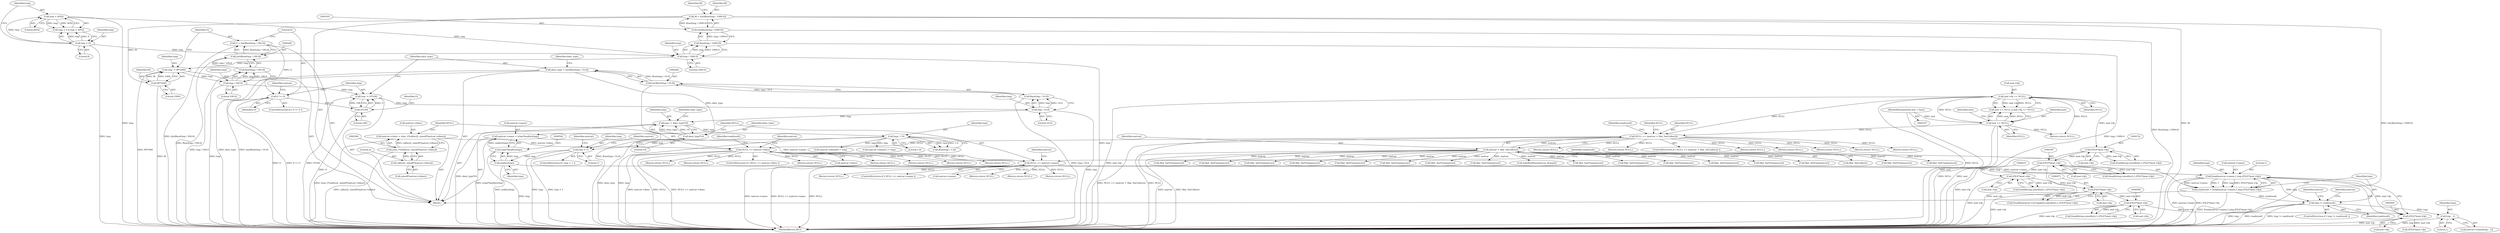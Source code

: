 digraph "0_matio_651a8e28099edb5fbb9e4e1d4d3238848f446c9a@API" {
"1000570" [label="(Call,tmp != readresult)"];
"1000558" [label="(Call,fread(matvar->name,1,tmp,(FILE*)mat->fp))"];
"1000546" [label="(Call,NULL == matvar->name)"];
"1000378" [label="(Call,NULL == matvar->dims)"];
"1000136" [label="(Call,NULL == (matvar = Mat_VarCalloc()))"];
"1000124" [label="(Call,mat == NULL)"];
"1000108" [label="(MethodParameterIn,mat_t *mat)"];
"1000127" [label="(Call,mat->fp == NULL)"];
"1000138" [label="(Call,matvar = Mat_VarCalloc())"];
"1000364" [label="(Call,matvar->dims = (size_t*)calloc(2, sizeof(*matvar->dims)))"];
"1000368" [label="(Call,(size_t*)calloc(2, sizeof(*matvar->dims)))"];
"1000370" [label="(Call,calloc(2, sizeof(*matvar->dims)))"];
"1000537" [label="(Call,matvar->name = (char*)malloc(tmp))"];
"1000541" [label="(Call,(char*)malloc(tmp))"];
"1000543" [label="(Call,malloc(tmp))"];
"1000529" [label="(Call,tmp < 1)"];
"1000327" [label="(Call,tmp / 1.0)"];
"1000317" [label="(Call,tmp -= data_type*10)"];
"1000319" [label="(Call,data_type*10)"];
"1000259" [label="(Call,data_type = (int)floor(tmp / 10.0))"];
"1000261" [label="(Call,(int)floor(tmp / 10.0))"];
"1000263" [label="(Call,floor(tmp / 10.0))"];
"1000264" [label="(Call,tmp / 10.0)"];
"1000254" [label="(Call,tmp -= O*100)"];
"1000256" [label="(Call,O*100)"];
"1000246" [label="(Call,0 != O)"];
"1000237" [label="(Call,O = (int)floor(tmp / 100.0))"];
"1000239" [label="(Call,(int)floor(tmp / 100.0))"];
"1000241" [label="(Call,floor(tmp / 100.0))"];
"1000242" [label="(Call,tmp / 100.0)"];
"1000232" [label="(Call,tmp -= M*1000)"];
"1000234" [label="(Call,M*1000)"];
"1000190" [label="(Call,M = (int)floor(tmp / 1000.0))"];
"1000192" [label="(Call,(int)floor(tmp / 1000.0))"];
"1000194" [label="(Call,floor(tmp / 1000.0))"];
"1000195" [label="(Call,tmp / 1000.0)"];
"1000175" [label="(Call,tmp > 4052)"];
"1000172" [label="(Call,tmp < 0)"];
"1000564" [label="(Call,(FILE*)mat->fp)"];
"1000507" [label="(Call,(FILE*)mat->fp)"];
"1000470" [label="(Call,(FILE*)mat->fp)"];
"1000432" [label="(Call,(FILE*)mat->fp)"];
"1000396" [label="(Call,(FILE*)mat->fp)"];
"1000151" [label="(Call,(FILE*)mat->fp)"];
"1000556" [label="(Call,readresult = fread(matvar->name,1,tmp,(FILE*)mat->fp))"];
"1000585" [label="(Call,tmp - 1)"];
"1000576" [label="(Return,return NULL;)"];
"1000177" [label="(Literal,4052)"];
"1000230" [label="(Return,return NULL;)"];
"1000480" [label="(Call,Mat_VarFree(matvar))"];
"1000321" [label="(Literal,10)"];
"1000153" [label="(Call,mat->fp)"];
"1000235" [label="(Identifier,M)"];
"1000563" [label="(Identifier,tmp)"];
"1000236" [label="(Literal,1000)"];
"1000566" [label="(Call,mat->fp)"];
"1000472" [label="(Call,mat->fp)"];
"1000372" [label="(Call,sizeof(*matvar->dims))"];
"1000458" [label="(Return,return NULL;)"];
"1000247" [label="(Literal,0)"];
"1000108" [label="(MethodParameterIn,mat_t *mat)"];
"1000534" [label="(Identifier,matvar)"];
"1000556" [label="(Call,readresult = fread(matvar->name,1,tmp,(FILE*)mat->fp))"];
"1000326" [label="(Call,floor(tmp / 1.0))"];
"1000570" [label="(Call,tmp != readresult)"];
"1000171" [label="(Call,tmp < 0 || tmp > 4052)"];
"1000541" [label="(Call,(char*)malloc(tmp))"];
"1000234" [label="(Call,M*1000)"];
"1000131" [label="(Identifier,NULL)"];
"1000172" [label="(Call,tmp < 0)"];
"1000265" [label="(Identifier,tmp)"];
"1000318" [label="(Identifier,tmp)"];
"1000268" [label="(Identifier,data_type)"];
"1000250" [label="(Call,Mat_VarFree(matvar))"];
"1000422" [label="(Return,return NULL;)"];
"1000462" [label="(Call,fread(&(matvar->isComplex),sizeof(int),1,(FILE*)mat->fp))"];
"1000232" [label="(Call,tmp -= M*1000)"];
"1000552" [label="(Call,Mat_VarFree(matvar))"];
"1000145" [label="(Call,fread(&tmp,sizeof(int),1,(FILE*)mat->fp))"];
"1000255" [label="(Identifier,tmp)"];
"1000266" [label="(Literal,10.0)"];
"1000228" [label="(Call,Mat_VarFree(matvar))"];
"1000543" [label="(Call,malloc(tmp))"];
"1000378" [label="(Call,NULL == matvar->dims)"];
"1000258" [label="(Literal,100)"];
"1000389" [label="(Identifier,readresult)"];
"1000142" [label="(Identifier,NULL)"];
"1000396" [label="(Call,(FILE*)mat->fp)"];
"1000199" [label="(Identifier,M)"];
"1000320" [label="(Identifier,data_type)"];
"1000420" [label="(Call,Mat_VarFree(matvar))"];
"1000357" [label="(Return,return NULL;)"];
"1000329" [label="(Literal,1.0)"];
"1000135" [label="(ControlStructure,if ( NULL == (matvar = Mat_VarCalloc()) ))"];
"1000109" [label="(Block,)"];
"1000386" [label="(Return,return NULL;)"];
"1000233" [label="(Identifier,tmp)"];
"1000615" [label="(Return,return NULL;)"];
"1000572" [label="(Identifier,readresult)"];
"1000241" [label="(Call,floor(tmp / 100.0))"];
"1000151" [label="(Call,(FILE*)mat->fp)"];
"1000495" [label="(Call,Mat_VarFree(matvar))"];
"1000517" [label="(Call,Mat_VarFree(matvar))"];
"1000574" [label="(Call,Mat_VarFree(matvar))"];
"1000596" [label="(Call,(FILE*)mat->fp)"];
"1000192" [label="(Call,(int)floor(tmp / 1000.0))"];
"1000635" [label="(Call,SafeMulDims(matvar, &tmp2))"];
"1000390" [label="(Call,fread(&tmp,sizeof(int),1,(FILE*)mat->fp))"];
"1000544" [label="(Identifier,tmp)"];
"1000548" [label="(Call,matvar->name)"];
"1000564" [label="(Call,(FILE*)mat->fp)"];
"1000317" [label="(Call,tmp -= data_type*10)"];
"1000139" [label="(Identifier,matvar)"];
"1000531" [label="(Literal,1)"];
"1000571" [label="(Identifier,tmp)"];
"1000315" [label="(Return,return NULL;)"];
"1000575" [label="(Identifier,matvar)"];
"1000173" [label="(Identifier,tmp)"];
"1000554" [label="(Return,return NULL;)"];
"1000665" [label="(MethodReturn,RET)"];
"1000264" [label="(Call,tmp / 10.0)"];
"1000161" [label="(Call,Mat_VarFree(matvar))"];
"1000368" [label="(Call,(size_t*)calloc(2, sizeof(*matvar->dims)))"];
"1000128" [label="(Call,mat->fp)"];
"1000557" [label="(Identifier,readresult)"];
"1000323" [label="(Identifier,class_type)"];
"1000194" [label="(Call,floor(tmp / 1000.0))"];
"1000129" [label="(Identifier,mat)"];
"1000497" [label="(Return,return NULL;)"];
"1000174" [label="(Literal,0)"];
"1000196" [label="(Identifier,tmp)"];
"1000546" [label="(Call,NULL == matvar->name)"];
"1000175" [label="(Call,tmp > 4052)"];
"1000398" [label="(Call,mat->fp)"];
"1000535" [label="(Return,return NULL;)"];
"1000456" [label="(Call,Mat_VarFree(matvar))"];
"1000569" [label="(ControlStructure,if ( tmp != readresult ))"];
"1000370" [label="(Call,calloc(2, sizeof(*matvar->dims)))"];
"1000583" [label="(Identifier,matvar)"];
"1000585" [label="(Call,tmp - 1)"];
"1000539" [label="(Identifier,matvar)"];
"1000188" [label="(Return,return NULL;)"];
"1000259" [label="(Call,data_type = (int)floor(tmp / 10.0))"];
"1000529" [label="(Call,tmp < 1)"];
"1000470" [label="(Call,(FILE*)mat->fp)"];
"1000533" [label="(Call,Mat_VarFree(matvar))"];
"1000245" [label="(ControlStructure,if ( 0 != O ))"];
"1000254" [label="(Call,tmp -= O*100)"];
"1000530" [label="(Identifier,tmp)"];
"1000237" [label="(Call,O = (int)floor(tmp / 100.0))"];
"1000545" [label="(ControlStructure,if ( NULL == matvar->name ))"];
"1000501" [label="(Call,fread(&tmp,sizeof(int),1,(FILE*)mat->fp))"];
"1000408" [label="(Call,matvar->dims[0] = tmp)"];
"1000190" [label="(Call,M = (int)floor(tmp / 1000.0))"];
"1000327" [label="(Call,tmp / 1.0)"];
"1000141" [label="(Return,return NULL;)"];
"1000528" [label="(ControlStructure,if ( tmp < 1 ))"];
"1000191" [label="(Identifier,M)"];
"1000385" [label="(Identifier,matvar)"];
"1000507" [label="(Call,(FILE*)mat->fp)"];
"1000256" [label="(Call,O*100)"];
"1000377" [label="(ControlStructure,if ( NULL == matvar->dims ))"];
"1000558" [label="(Call,fread(matvar->name,1,tmp,(FILE*)mat->fp))"];
"1000246" [label="(Call,0 != O)"];
"1000239" [label="(Call,(int)floor(tmp / 100.0))"];
"1000537" [label="(Call,matvar->name = (char*)malloc(tmp))"];
"1000195" [label="(Call,tmp / 1000.0)"];
"1000238" [label="(Identifier,O)"];
"1000138" [label="(Call,matvar = Mat_VarCalloc())"];
"1000519" [label="(Return,return NULL;)"];
"1000586" [label="(Identifier,tmp)"];
"1000243" [label="(Identifier,tmp)"];
"1000426" [label="(Call,fread(&tmp,sizeof(int),1,(FILE*)mat->fp))"];
"1000186" [label="(Call,Mat_VarFree(matvar))"];
"1000611" [label="(Call,Mat_VarFree(matvar))"];
"1000132" [label="(Return,return NULL;)"];
"1000559" [label="(Call,matvar->name)"];
"1000553" [label="(Identifier,matvar)"];
"1000380" [label="(Call,matvar->dims)"];
"1000261" [label="(Call,(int)floor(tmp / 10.0))"];
"1000263" [label="(Call,floor(tmp / 10.0))"];
"1000257" [label="(Identifier,O)"];
"1000176" [label="(Identifier,tmp)"];
"1000365" [label="(Call,matvar->dims)"];
"1000444" [label="(Call,matvar->dims[1] = tmp)"];
"1000646" [label="(Return,return NULL;)"];
"1000163" [label="(Return,return NULL;)"];
"1000482" [label="(Return,return NULL;)"];
"1000581" [label="(Call,matvar->name[tmp - 1])"];
"1000244" [label="(Literal,100.0)"];
"1000328" [label="(Identifier,tmp)"];
"1000384" [label="(Call,Mat_VarFree(matvar))"];
"1000140" [label="(Call,Mat_VarCalloc())"];
"1000562" [label="(Literal,1)"];
"1000137" [label="(Identifier,NULL)"];
"1000127" [label="(Call,mat->fp == NULL)"];
"1000379" [label="(Identifier,NULL)"];
"1000252" [label="(Return,return NULL;)"];
"1000313" [label="(Call,Mat_VarFree(matvar))"];
"1000144" [label="(Identifier,readresult)"];
"1000371" [label="(Literal,2)"];
"1000434" [label="(Call,mat->fp)"];
"1000587" [label="(Literal,1)"];
"1000126" [label="(Identifier,NULL)"];
"1000260" [label="(Identifier,data_type)"];
"1000509" [label="(Call,mat->fp)"];
"1000242" [label="(Call,tmp / 100.0)"];
"1000319" [label="(Call,data_type*10)"];
"1000125" [label="(Identifier,mat)"];
"1000538" [label="(Call,matvar->name)"];
"1000123" [label="(Call,mat == NULL || mat->fp == NULL)"];
"1000136" [label="(Call,NULL == (matvar = Mat_VarCalloc()))"];
"1000364" [label="(Call,matvar->dims = (size_t*)calloc(2, sizeof(*matvar->dims)))"];
"1000355" [label="(Call,Mat_VarFree(matvar))"];
"1000124" [label="(Call,mat == NULL)"];
"1000251" [label="(Identifier,matvar)"];
"1000197" [label="(Literal,1000.0)"];
"1000432" [label="(Call,(FILE*)mat->fp)"];
"1000547" [label="(Identifier,NULL)"];
"1000248" [label="(Identifier,O)"];
"1000570" -> "1000569"  [label="AST: "];
"1000570" -> "1000572"  [label="CFG: "];
"1000571" -> "1000570"  [label="AST: "];
"1000572" -> "1000570"  [label="AST: "];
"1000575" -> "1000570"  [label="CFG: "];
"1000583" -> "1000570"  [label="CFG: "];
"1000570" -> "1000665"  [label="DDG: tmp"];
"1000570" -> "1000665"  [label="DDG: readresult"];
"1000570" -> "1000665"  [label="DDG: tmp != readresult"];
"1000558" -> "1000570"  [label="DDG: tmp"];
"1000556" -> "1000570"  [label="DDG: readresult"];
"1000570" -> "1000585"  [label="DDG: tmp"];
"1000558" -> "1000556"  [label="AST: "];
"1000558" -> "1000564"  [label="CFG: "];
"1000559" -> "1000558"  [label="AST: "];
"1000562" -> "1000558"  [label="AST: "];
"1000563" -> "1000558"  [label="AST: "];
"1000564" -> "1000558"  [label="AST: "];
"1000556" -> "1000558"  [label="CFG: "];
"1000558" -> "1000665"  [label="DDG: matvar->name"];
"1000558" -> "1000665"  [label="DDG: (FILE*)mat->fp"];
"1000558" -> "1000556"  [label="DDG: matvar->name"];
"1000558" -> "1000556"  [label="DDG: 1"];
"1000558" -> "1000556"  [label="DDG: tmp"];
"1000558" -> "1000556"  [label="DDG: (FILE*)mat->fp"];
"1000546" -> "1000558"  [label="DDG: matvar->name"];
"1000543" -> "1000558"  [label="DDG: tmp"];
"1000564" -> "1000558"  [label="DDG: mat->fp"];
"1000546" -> "1000545"  [label="AST: "];
"1000546" -> "1000548"  [label="CFG: "];
"1000547" -> "1000546"  [label="AST: "];
"1000548" -> "1000546"  [label="AST: "];
"1000553" -> "1000546"  [label="CFG: "];
"1000557" -> "1000546"  [label="CFG: "];
"1000546" -> "1000665"  [label="DDG: matvar->name"];
"1000546" -> "1000665"  [label="DDG: NULL == matvar->name"];
"1000546" -> "1000665"  [label="DDG: NULL"];
"1000378" -> "1000546"  [label="DDG: NULL"];
"1000537" -> "1000546"  [label="DDG: matvar->name"];
"1000546" -> "1000554"  [label="DDG: NULL"];
"1000546" -> "1000576"  [label="DDG: NULL"];
"1000546" -> "1000615"  [label="DDG: NULL"];
"1000546" -> "1000646"  [label="DDG: NULL"];
"1000378" -> "1000377"  [label="AST: "];
"1000378" -> "1000380"  [label="CFG: "];
"1000379" -> "1000378"  [label="AST: "];
"1000380" -> "1000378"  [label="AST: "];
"1000385" -> "1000378"  [label="CFG: "];
"1000389" -> "1000378"  [label="CFG: "];
"1000378" -> "1000665"  [label="DDG: matvar->dims"];
"1000378" -> "1000665"  [label="DDG: NULL"];
"1000378" -> "1000665"  [label="DDG: NULL == matvar->dims"];
"1000136" -> "1000378"  [label="DDG: NULL"];
"1000364" -> "1000378"  [label="DDG: matvar->dims"];
"1000378" -> "1000386"  [label="DDG: NULL"];
"1000378" -> "1000422"  [label="DDG: NULL"];
"1000378" -> "1000458"  [label="DDG: NULL"];
"1000378" -> "1000482"  [label="DDG: NULL"];
"1000378" -> "1000497"  [label="DDG: NULL"];
"1000378" -> "1000519"  [label="DDG: NULL"];
"1000378" -> "1000535"  [label="DDG: NULL"];
"1000136" -> "1000135"  [label="AST: "];
"1000136" -> "1000138"  [label="CFG: "];
"1000137" -> "1000136"  [label="AST: "];
"1000138" -> "1000136"  [label="AST: "];
"1000142" -> "1000136"  [label="CFG: "];
"1000144" -> "1000136"  [label="CFG: "];
"1000136" -> "1000665"  [label="DDG: NULL == (matvar = Mat_VarCalloc())"];
"1000136" -> "1000665"  [label="DDG: NULL"];
"1000124" -> "1000136"  [label="DDG: NULL"];
"1000127" -> "1000136"  [label="DDG: NULL"];
"1000138" -> "1000136"  [label="DDG: matvar"];
"1000136" -> "1000141"  [label="DDG: NULL"];
"1000136" -> "1000163"  [label="DDG: NULL"];
"1000136" -> "1000188"  [label="DDG: NULL"];
"1000136" -> "1000230"  [label="DDG: NULL"];
"1000136" -> "1000252"  [label="DDG: NULL"];
"1000136" -> "1000315"  [label="DDG: NULL"];
"1000136" -> "1000357"  [label="DDG: NULL"];
"1000124" -> "1000123"  [label="AST: "];
"1000124" -> "1000126"  [label="CFG: "];
"1000125" -> "1000124"  [label="AST: "];
"1000126" -> "1000124"  [label="AST: "];
"1000129" -> "1000124"  [label="CFG: "];
"1000123" -> "1000124"  [label="CFG: "];
"1000124" -> "1000665"  [label="DDG: NULL"];
"1000124" -> "1000665"  [label="DDG: mat"];
"1000124" -> "1000123"  [label="DDG: mat"];
"1000124" -> "1000123"  [label="DDG: NULL"];
"1000108" -> "1000124"  [label="DDG: mat"];
"1000124" -> "1000127"  [label="DDG: NULL"];
"1000124" -> "1000132"  [label="DDG: NULL"];
"1000108" -> "1000107"  [label="AST: "];
"1000108" -> "1000665"  [label="DDG: mat"];
"1000127" -> "1000123"  [label="AST: "];
"1000127" -> "1000131"  [label="CFG: "];
"1000128" -> "1000127"  [label="AST: "];
"1000131" -> "1000127"  [label="AST: "];
"1000123" -> "1000127"  [label="CFG: "];
"1000127" -> "1000665"  [label="DDG: mat->fp"];
"1000127" -> "1000665"  [label="DDG: NULL"];
"1000127" -> "1000123"  [label="DDG: mat->fp"];
"1000127" -> "1000123"  [label="DDG: NULL"];
"1000127" -> "1000132"  [label="DDG: NULL"];
"1000127" -> "1000151"  [label="DDG: mat->fp"];
"1000138" -> "1000140"  [label="CFG: "];
"1000139" -> "1000138"  [label="AST: "];
"1000140" -> "1000138"  [label="AST: "];
"1000138" -> "1000665"  [label="DDG: matvar"];
"1000138" -> "1000665"  [label="DDG: Mat_VarCalloc()"];
"1000138" -> "1000161"  [label="DDG: matvar"];
"1000138" -> "1000186"  [label="DDG: matvar"];
"1000138" -> "1000228"  [label="DDG: matvar"];
"1000138" -> "1000250"  [label="DDG: matvar"];
"1000138" -> "1000313"  [label="DDG: matvar"];
"1000138" -> "1000355"  [label="DDG: matvar"];
"1000138" -> "1000384"  [label="DDG: matvar"];
"1000138" -> "1000420"  [label="DDG: matvar"];
"1000138" -> "1000456"  [label="DDG: matvar"];
"1000138" -> "1000480"  [label="DDG: matvar"];
"1000138" -> "1000495"  [label="DDG: matvar"];
"1000138" -> "1000517"  [label="DDG: matvar"];
"1000138" -> "1000533"  [label="DDG: matvar"];
"1000138" -> "1000552"  [label="DDG: matvar"];
"1000138" -> "1000574"  [label="DDG: matvar"];
"1000138" -> "1000611"  [label="DDG: matvar"];
"1000138" -> "1000635"  [label="DDG: matvar"];
"1000364" -> "1000109"  [label="AST: "];
"1000364" -> "1000368"  [label="CFG: "];
"1000365" -> "1000364"  [label="AST: "];
"1000368" -> "1000364"  [label="AST: "];
"1000379" -> "1000364"  [label="CFG: "];
"1000364" -> "1000665"  [label="DDG: (size_t*)calloc(2, sizeof(*matvar->dims))"];
"1000368" -> "1000364"  [label="DDG: calloc(2, sizeof(*matvar->dims))"];
"1000368" -> "1000370"  [label="CFG: "];
"1000369" -> "1000368"  [label="AST: "];
"1000370" -> "1000368"  [label="AST: "];
"1000368" -> "1000665"  [label="DDG: calloc(2, sizeof(*matvar->dims))"];
"1000370" -> "1000368"  [label="DDG: 2"];
"1000370" -> "1000372"  [label="CFG: "];
"1000371" -> "1000370"  [label="AST: "];
"1000372" -> "1000370"  [label="AST: "];
"1000537" -> "1000109"  [label="AST: "];
"1000537" -> "1000541"  [label="CFG: "];
"1000538" -> "1000537"  [label="AST: "];
"1000541" -> "1000537"  [label="AST: "];
"1000547" -> "1000537"  [label="CFG: "];
"1000537" -> "1000665"  [label="DDG: (char*)malloc(tmp)"];
"1000541" -> "1000537"  [label="DDG: malloc(tmp)"];
"1000541" -> "1000543"  [label="CFG: "];
"1000542" -> "1000541"  [label="AST: "];
"1000543" -> "1000541"  [label="AST: "];
"1000541" -> "1000665"  [label="DDG: malloc(tmp)"];
"1000543" -> "1000541"  [label="DDG: tmp"];
"1000543" -> "1000544"  [label="CFG: "];
"1000544" -> "1000543"  [label="AST: "];
"1000543" -> "1000665"  [label="DDG: tmp"];
"1000529" -> "1000543"  [label="DDG: tmp"];
"1000529" -> "1000528"  [label="AST: "];
"1000529" -> "1000531"  [label="CFG: "];
"1000530" -> "1000529"  [label="AST: "];
"1000531" -> "1000529"  [label="AST: "];
"1000534" -> "1000529"  [label="CFG: "];
"1000539" -> "1000529"  [label="CFG: "];
"1000529" -> "1000665"  [label="DDG: tmp"];
"1000529" -> "1000665"  [label="DDG: tmp < 1"];
"1000327" -> "1000529"  [label="DDG: tmp"];
"1000327" -> "1000326"  [label="AST: "];
"1000327" -> "1000329"  [label="CFG: "];
"1000328" -> "1000327"  [label="AST: "];
"1000329" -> "1000327"  [label="AST: "];
"1000326" -> "1000327"  [label="CFG: "];
"1000327" -> "1000665"  [label="DDG: tmp"];
"1000327" -> "1000326"  [label="DDG: tmp"];
"1000327" -> "1000326"  [label="DDG: 1.0"];
"1000317" -> "1000327"  [label="DDG: tmp"];
"1000327" -> "1000408"  [label="DDG: tmp"];
"1000327" -> "1000444"  [label="DDG: tmp"];
"1000317" -> "1000109"  [label="AST: "];
"1000317" -> "1000319"  [label="CFG: "];
"1000318" -> "1000317"  [label="AST: "];
"1000319" -> "1000317"  [label="AST: "];
"1000323" -> "1000317"  [label="CFG: "];
"1000317" -> "1000665"  [label="DDG: data_type*10"];
"1000319" -> "1000317"  [label="DDG: data_type"];
"1000319" -> "1000317"  [label="DDG: 10"];
"1000264" -> "1000317"  [label="DDG: tmp"];
"1000319" -> "1000321"  [label="CFG: "];
"1000320" -> "1000319"  [label="AST: "];
"1000321" -> "1000319"  [label="AST: "];
"1000319" -> "1000665"  [label="DDG: data_type"];
"1000259" -> "1000319"  [label="DDG: data_type"];
"1000259" -> "1000109"  [label="AST: "];
"1000259" -> "1000261"  [label="CFG: "];
"1000260" -> "1000259"  [label="AST: "];
"1000261" -> "1000259"  [label="AST: "];
"1000268" -> "1000259"  [label="CFG: "];
"1000259" -> "1000665"  [label="DDG: data_type"];
"1000259" -> "1000665"  [label="DDG: (int)floor(tmp / 10.0)"];
"1000261" -> "1000259"  [label="DDG: floor(tmp / 10.0)"];
"1000261" -> "1000263"  [label="CFG: "];
"1000262" -> "1000261"  [label="AST: "];
"1000263" -> "1000261"  [label="AST: "];
"1000261" -> "1000665"  [label="DDG: floor(tmp / 10.0)"];
"1000263" -> "1000261"  [label="DDG: tmp / 10.0"];
"1000263" -> "1000264"  [label="CFG: "];
"1000264" -> "1000263"  [label="AST: "];
"1000263" -> "1000665"  [label="DDG: tmp / 10.0"];
"1000264" -> "1000263"  [label="DDG: tmp"];
"1000264" -> "1000263"  [label="DDG: 10.0"];
"1000264" -> "1000266"  [label="CFG: "];
"1000265" -> "1000264"  [label="AST: "];
"1000266" -> "1000264"  [label="AST: "];
"1000264" -> "1000665"  [label="DDG: tmp"];
"1000254" -> "1000264"  [label="DDG: tmp"];
"1000254" -> "1000109"  [label="AST: "];
"1000254" -> "1000256"  [label="CFG: "];
"1000255" -> "1000254"  [label="AST: "];
"1000256" -> "1000254"  [label="AST: "];
"1000260" -> "1000254"  [label="CFG: "];
"1000254" -> "1000665"  [label="DDG: O*100"];
"1000256" -> "1000254"  [label="DDG: O"];
"1000256" -> "1000254"  [label="DDG: 100"];
"1000242" -> "1000254"  [label="DDG: tmp"];
"1000256" -> "1000258"  [label="CFG: "];
"1000257" -> "1000256"  [label="AST: "];
"1000258" -> "1000256"  [label="AST: "];
"1000256" -> "1000665"  [label="DDG: O"];
"1000246" -> "1000256"  [label="DDG: O"];
"1000246" -> "1000245"  [label="AST: "];
"1000246" -> "1000248"  [label="CFG: "];
"1000247" -> "1000246"  [label="AST: "];
"1000248" -> "1000246"  [label="AST: "];
"1000251" -> "1000246"  [label="CFG: "];
"1000255" -> "1000246"  [label="CFG: "];
"1000246" -> "1000665"  [label="DDG: O"];
"1000246" -> "1000665"  [label="DDG: 0 != O"];
"1000237" -> "1000246"  [label="DDG: O"];
"1000237" -> "1000109"  [label="AST: "];
"1000237" -> "1000239"  [label="CFG: "];
"1000238" -> "1000237"  [label="AST: "];
"1000239" -> "1000237"  [label="AST: "];
"1000247" -> "1000237"  [label="CFG: "];
"1000237" -> "1000665"  [label="DDG: (int)floor(tmp / 100.0)"];
"1000239" -> "1000237"  [label="DDG: floor(tmp / 100.0)"];
"1000239" -> "1000241"  [label="CFG: "];
"1000240" -> "1000239"  [label="AST: "];
"1000241" -> "1000239"  [label="AST: "];
"1000239" -> "1000665"  [label="DDG: floor(tmp / 100.0)"];
"1000241" -> "1000239"  [label="DDG: tmp / 100.0"];
"1000241" -> "1000242"  [label="CFG: "];
"1000242" -> "1000241"  [label="AST: "];
"1000241" -> "1000665"  [label="DDG: tmp / 100.0"];
"1000242" -> "1000241"  [label="DDG: tmp"];
"1000242" -> "1000241"  [label="DDG: 100.0"];
"1000242" -> "1000244"  [label="CFG: "];
"1000243" -> "1000242"  [label="AST: "];
"1000244" -> "1000242"  [label="AST: "];
"1000242" -> "1000665"  [label="DDG: tmp"];
"1000232" -> "1000242"  [label="DDG: tmp"];
"1000232" -> "1000109"  [label="AST: "];
"1000232" -> "1000234"  [label="CFG: "];
"1000233" -> "1000232"  [label="AST: "];
"1000234" -> "1000232"  [label="AST: "];
"1000238" -> "1000232"  [label="CFG: "];
"1000232" -> "1000665"  [label="DDG: M*1000"];
"1000234" -> "1000232"  [label="DDG: M"];
"1000234" -> "1000232"  [label="DDG: 1000"];
"1000195" -> "1000232"  [label="DDG: tmp"];
"1000234" -> "1000236"  [label="CFG: "];
"1000235" -> "1000234"  [label="AST: "];
"1000236" -> "1000234"  [label="AST: "];
"1000234" -> "1000665"  [label="DDG: M"];
"1000190" -> "1000234"  [label="DDG: M"];
"1000190" -> "1000109"  [label="AST: "];
"1000190" -> "1000192"  [label="CFG: "];
"1000191" -> "1000190"  [label="AST: "];
"1000192" -> "1000190"  [label="AST: "];
"1000199" -> "1000190"  [label="CFG: "];
"1000190" -> "1000665"  [label="DDG: M"];
"1000190" -> "1000665"  [label="DDG: (int)floor(tmp / 1000.0)"];
"1000192" -> "1000190"  [label="DDG: floor(tmp / 1000.0)"];
"1000192" -> "1000194"  [label="CFG: "];
"1000193" -> "1000192"  [label="AST: "];
"1000194" -> "1000192"  [label="AST: "];
"1000192" -> "1000665"  [label="DDG: floor(tmp / 1000.0)"];
"1000194" -> "1000192"  [label="DDG: tmp / 1000.0"];
"1000194" -> "1000195"  [label="CFG: "];
"1000195" -> "1000194"  [label="AST: "];
"1000194" -> "1000665"  [label="DDG: tmp / 1000.0"];
"1000195" -> "1000194"  [label="DDG: tmp"];
"1000195" -> "1000194"  [label="DDG: 1000.0"];
"1000195" -> "1000197"  [label="CFG: "];
"1000196" -> "1000195"  [label="AST: "];
"1000197" -> "1000195"  [label="AST: "];
"1000195" -> "1000665"  [label="DDG: tmp"];
"1000175" -> "1000195"  [label="DDG: tmp"];
"1000172" -> "1000195"  [label="DDG: tmp"];
"1000175" -> "1000171"  [label="AST: "];
"1000175" -> "1000177"  [label="CFG: "];
"1000176" -> "1000175"  [label="AST: "];
"1000177" -> "1000175"  [label="AST: "];
"1000171" -> "1000175"  [label="CFG: "];
"1000175" -> "1000665"  [label="DDG: tmp"];
"1000175" -> "1000171"  [label="DDG: tmp"];
"1000175" -> "1000171"  [label="DDG: 4052"];
"1000172" -> "1000175"  [label="DDG: tmp"];
"1000172" -> "1000171"  [label="AST: "];
"1000172" -> "1000174"  [label="CFG: "];
"1000173" -> "1000172"  [label="AST: "];
"1000174" -> "1000172"  [label="AST: "];
"1000176" -> "1000172"  [label="CFG: "];
"1000171" -> "1000172"  [label="CFG: "];
"1000172" -> "1000665"  [label="DDG: tmp"];
"1000172" -> "1000171"  [label="DDG: tmp"];
"1000172" -> "1000171"  [label="DDG: 0"];
"1000564" -> "1000566"  [label="CFG: "];
"1000565" -> "1000564"  [label="AST: "];
"1000566" -> "1000564"  [label="AST: "];
"1000564" -> "1000665"  [label="DDG: mat->fp"];
"1000507" -> "1000564"  [label="DDG: mat->fp"];
"1000564" -> "1000596"  [label="DDG: mat->fp"];
"1000507" -> "1000501"  [label="AST: "];
"1000507" -> "1000509"  [label="CFG: "];
"1000508" -> "1000507"  [label="AST: "];
"1000509" -> "1000507"  [label="AST: "];
"1000501" -> "1000507"  [label="CFG: "];
"1000507" -> "1000665"  [label="DDG: mat->fp"];
"1000507" -> "1000501"  [label="DDG: mat->fp"];
"1000470" -> "1000507"  [label="DDG: mat->fp"];
"1000470" -> "1000462"  [label="AST: "];
"1000470" -> "1000472"  [label="CFG: "];
"1000471" -> "1000470"  [label="AST: "];
"1000472" -> "1000470"  [label="AST: "];
"1000462" -> "1000470"  [label="CFG: "];
"1000470" -> "1000665"  [label="DDG: mat->fp"];
"1000470" -> "1000462"  [label="DDG: mat->fp"];
"1000432" -> "1000470"  [label="DDG: mat->fp"];
"1000432" -> "1000426"  [label="AST: "];
"1000432" -> "1000434"  [label="CFG: "];
"1000433" -> "1000432"  [label="AST: "];
"1000434" -> "1000432"  [label="AST: "];
"1000426" -> "1000432"  [label="CFG: "];
"1000432" -> "1000665"  [label="DDG: mat->fp"];
"1000432" -> "1000426"  [label="DDG: mat->fp"];
"1000396" -> "1000432"  [label="DDG: mat->fp"];
"1000396" -> "1000390"  [label="AST: "];
"1000396" -> "1000398"  [label="CFG: "];
"1000397" -> "1000396"  [label="AST: "];
"1000398" -> "1000396"  [label="AST: "];
"1000390" -> "1000396"  [label="CFG: "];
"1000396" -> "1000665"  [label="DDG: mat->fp"];
"1000396" -> "1000390"  [label="DDG: mat->fp"];
"1000151" -> "1000396"  [label="DDG: mat->fp"];
"1000151" -> "1000145"  [label="AST: "];
"1000151" -> "1000153"  [label="CFG: "];
"1000152" -> "1000151"  [label="AST: "];
"1000153" -> "1000151"  [label="AST: "];
"1000145" -> "1000151"  [label="CFG: "];
"1000151" -> "1000665"  [label="DDG: mat->fp"];
"1000151" -> "1000145"  [label="DDG: mat->fp"];
"1000556" -> "1000109"  [label="AST: "];
"1000557" -> "1000556"  [label="AST: "];
"1000571" -> "1000556"  [label="CFG: "];
"1000556" -> "1000665"  [label="DDG: fread(matvar->name,1,tmp,(FILE*)mat->fp)"];
"1000585" -> "1000581"  [label="AST: "];
"1000585" -> "1000587"  [label="CFG: "];
"1000586" -> "1000585"  [label="AST: "];
"1000587" -> "1000585"  [label="AST: "];
"1000581" -> "1000585"  [label="CFG: "];
"1000585" -> "1000665"  [label="DDG: tmp"];
}
